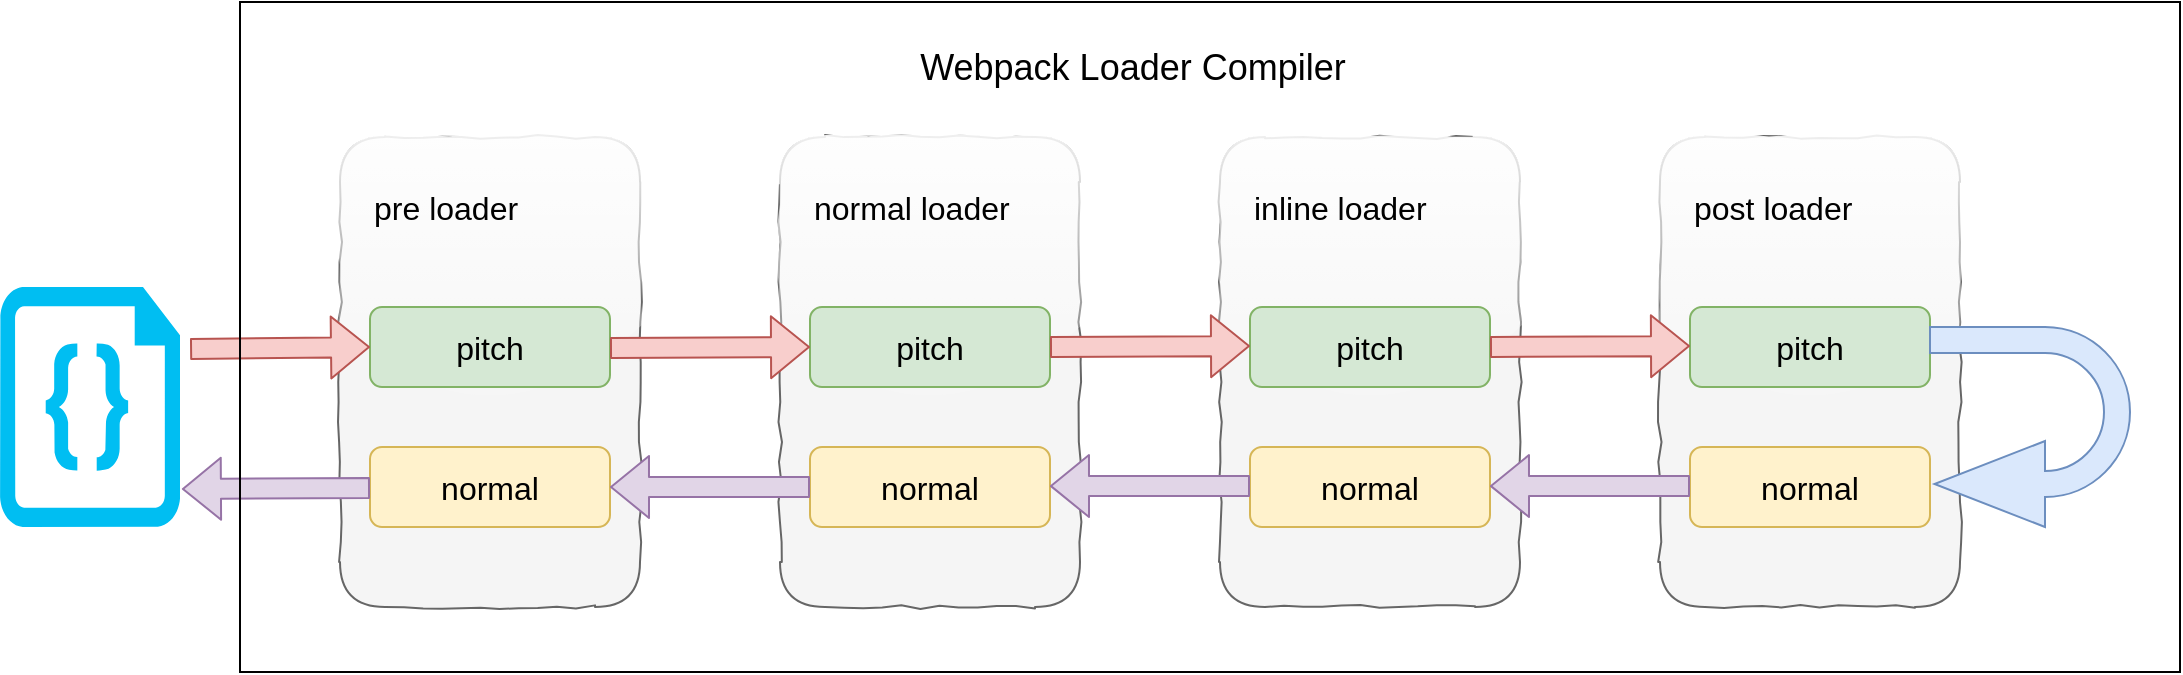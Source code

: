 <mxfile version="13.0.1" type="device" pages="3"><diagram id="fe79s4zyh0G_tIKhDXsV" name="Page-1"><mxGraphModel dx="946" dy="661" grid="1" gridSize="10" guides="1" tooltips="1" connect="1" arrows="1" fold="1" page="1" pageScale="1" pageWidth="827" pageHeight="1169" math="0" shadow="0"><root><mxCell id="0"/><mxCell id="1" parent="0"/><mxCell id="35Q-fjh_MTfy7xZmLfpV-3" value="" style="rounded=1;whiteSpace=wrap;html=1;fillColor=#f5f5f5;strokeColor=#666666;fontColor=#333333;shadow=0;glass=1;comic=1;" parent="1" vertex="1"><mxGeometry x="220" y="547.5" width="150" height="235" as="geometry"/></mxCell><mxCell id="35Q-fjh_MTfy7xZmLfpV-4" value="&lt;font style=&quot;font-size: 16px&quot;&gt;normal&lt;/font&gt;" style="rounded=1;whiteSpace=wrap;html=1;fillColor=#fff2cc;strokeColor=#d6b656;" parent="1" vertex="1"><mxGeometry x="235" y="702.5" width="120" height="40" as="geometry"/></mxCell><mxCell id="35Q-fjh_MTfy7xZmLfpV-5" value="&lt;font style=&quot;font-size: 16px&quot;&gt;pre loader&lt;/font&gt;" style="text;html=1;strokeColor=none;fillColor=none;align=left;verticalAlign=middle;whiteSpace=wrap;rounded=0;" parent="1" vertex="1"><mxGeometry x="235" y="572.5" width="105" height="20" as="geometry"/></mxCell><mxCell id="35Q-fjh_MTfy7xZmLfpV-6" value="&lt;span style=&quot;font-size: 16px ; white-space: normal&quot;&gt;pitch&lt;/span&gt;" style="rounded=1;whiteSpace=wrap;html=1;fillColor=#d5e8d4;strokeColor=#82b366;" parent="1" vertex="1"><mxGeometry x="235" y="632.5" width="120" height="40" as="geometry"/></mxCell><mxCell id="35Q-fjh_MTfy7xZmLfpV-8" value="" style="rounded=1;whiteSpace=wrap;html=1;fillColor=#f5f5f5;strokeColor=#666666;fontColor=#333333;shadow=0;glass=1;comic=1;" parent="1" vertex="1"><mxGeometry x="440" y="547.5" width="150" height="235" as="geometry"/></mxCell><mxCell id="35Q-fjh_MTfy7xZmLfpV-9" value="&lt;span style=&quot;font-size: 16px ; white-space: normal&quot;&gt;normal&lt;/span&gt;" style="rounded=1;whiteSpace=wrap;html=1;fillColor=#fff2cc;strokeColor=#d6b656;" parent="1" vertex="1"><mxGeometry x="455" y="702.5" width="120" height="40" as="geometry"/></mxCell><mxCell id="35Q-fjh_MTfy7xZmLfpV-10" value="&lt;font style=&quot;font-size: 16px&quot;&gt;normal loader&lt;/font&gt;" style="text;html=1;strokeColor=none;fillColor=none;align=left;verticalAlign=middle;whiteSpace=wrap;rounded=0;" parent="1" vertex="1"><mxGeometry x="455" y="572.5" width="125" height="20" as="geometry"/></mxCell><mxCell id="35Q-fjh_MTfy7xZmLfpV-11" value="&lt;span style=&quot;font-size: 16px&quot;&gt;pitch&lt;/span&gt;" style="rounded=1;whiteSpace=wrap;html=1;fillColor=#d5e8d4;strokeColor=#82b366;" parent="1" vertex="1"><mxGeometry x="455" y="632.5" width="120" height="40" as="geometry"/></mxCell><mxCell id="35Q-fjh_MTfy7xZmLfpV-12" value="" style="verticalLabelPosition=bottom;html=1;verticalAlign=top;align=center;strokeColor=none;fillColor=#00BEF2;shape=mxgraph.azure.code_file;pointerEvents=1;" parent="1" vertex="1"><mxGeometry x="50" y="622.5" width="90" height="120" as="geometry"/></mxCell><mxCell id="35Q-fjh_MTfy7xZmLfpV-13" value="" style="rounded=1;whiteSpace=wrap;html=1;fillColor=#f5f5f5;strokeColor=#666666;fontColor=#333333;shadow=0;glass=1;comic=1;" parent="1" vertex="1"><mxGeometry x="660" y="547.5" width="150" height="235" as="geometry"/></mxCell><mxCell id="35Q-fjh_MTfy7xZmLfpV-14" value="&lt;span style=&quot;font-size: 16px&quot;&gt;normal&lt;/span&gt;" style="rounded=1;whiteSpace=wrap;html=1;fillColor=#fff2cc;strokeColor=#d6b656;" parent="1" vertex="1"><mxGeometry x="675" y="702.5" width="120" height="40" as="geometry"/></mxCell><mxCell id="35Q-fjh_MTfy7xZmLfpV-15" value="&lt;font style=&quot;font-size: 16px&quot;&gt;inline loader&lt;/font&gt;" style="text;html=1;strokeColor=none;fillColor=none;align=left;verticalAlign=middle;whiteSpace=wrap;rounded=0;" parent="1" vertex="1"><mxGeometry x="675" y="572.5" width="125" height="20" as="geometry"/></mxCell><mxCell id="35Q-fjh_MTfy7xZmLfpV-16" value="&lt;span style=&quot;font-size: 16px&quot;&gt;pitch&lt;/span&gt;" style="rounded=1;whiteSpace=wrap;html=1;fillColor=#d5e8d4;strokeColor=#82b366;" parent="1" vertex="1"><mxGeometry x="675" y="632.5" width="120" height="40" as="geometry"/></mxCell><mxCell id="35Q-fjh_MTfy7xZmLfpV-18" value="" style="rounded=1;whiteSpace=wrap;html=1;fillColor=#f5f5f5;strokeColor=#666666;fontColor=#333333;shadow=0;glass=1;comic=1;" parent="1" vertex="1"><mxGeometry x="880" y="547.5" width="150" height="235" as="geometry"/></mxCell><mxCell id="35Q-fjh_MTfy7xZmLfpV-19" value="&lt;span style=&quot;font-size: 16px&quot;&gt;normal&lt;/span&gt;" style="rounded=1;whiteSpace=wrap;html=1;fillColor=#fff2cc;strokeColor=#d6b656;" parent="1" vertex="1"><mxGeometry x="895" y="702.5" width="120" height="40" as="geometry"/></mxCell><mxCell id="35Q-fjh_MTfy7xZmLfpV-20" value="&lt;font style=&quot;font-size: 16px&quot;&gt;post loader&lt;/font&gt;" style="text;html=1;strokeColor=none;fillColor=none;align=left;verticalAlign=middle;whiteSpace=wrap;rounded=0;" parent="1" vertex="1"><mxGeometry x="895" y="572.5" width="125" height="20" as="geometry"/></mxCell><mxCell id="35Q-fjh_MTfy7xZmLfpV-21" value="&lt;span style=&quot;font-size: 16px&quot;&gt;pitch&lt;/span&gt;" style="rounded=1;whiteSpace=wrap;html=1;fillColor=#d5e8d4;strokeColor=#82b366;" parent="1" vertex="1"><mxGeometry x="895" y="632.5" width="120" height="40" as="geometry"/></mxCell><mxCell id="35Q-fjh_MTfy7xZmLfpV-23" value="" style="shape=flexArrow;endArrow=classic;html=1;entryX=0;entryY=0.5;entryDx=0;entryDy=0;exitX=1.056;exitY=0.258;exitDx=0;exitDy=0;exitPerimeter=0;fillColor=#f8cecc;strokeColor=#b85450;" parent="1" source="35Q-fjh_MTfy7xZmLfpV-12" target="35Q-fjh_MTfy7xZmLfpV-6" edge="1"><mxGeometry width="50" height="50" relative="1" as="geometry"><mxPoint x="155.97" y="653.45" as="sourcePoint"/><mxPoint x="450" y="782.5" as="targetPoint"/></mxGeometry></mxCell><mxCell id="35Q-fjh_MTfy7xZmLfpV-25" value="" style="shape=flexArrow;endArrow=classic;html=1;entryX=0;entryY=0.5;entryDx=0;entryDy=0;exitX=0.969;exitY=0.315;exitDx=0;exitDy=0;exitPerimeter=0;fillColor=#f8cecc;strokeColor=#b85450;" parent="1" target="35Q-fjh_MTfy7xZmLfpV-11" edge="1"><mxGeometry width="50" height="50" relative="1" as="geometry"><mxPoint x="355" y="652.95" as="sourcePoint"/><mxPoint x="434.03" y="652" as="targetPoint"/></mxGeometry></mxCell><mxCell id="35Q-fjh_MTfy7xZmLfpV-26" value="" style="shape=flexArrow;endArrow=classic;html=1;entryX=0;entryY=0.5;entryDx=0;entryDy=0;exitX=0.969;exitY=0.315;exitDx=0;exitDy=0;exitPerimeter=0;fillColor=#f8cecc;strokeColor=#b85450;" parent="1" edge="1"><mxGeometry width="50" height="50" relative="1" as="geometry"><mxPoint x="575" y="652.45" as="sourcePoint"/><mxPoint x="675" y="652" as="targetPoint"/></mxGeometry></mxCell><mxCell id="35Q-fjh_MTfy7xZmLfpV-28" value="" style="shape=flexArrow;endArrow=classic;html=1;entryX=0;entryY=0.5;entryDx=0;entryDy=0;exitX=0.969;exitY=0.315;exitDx=0;exitDy=0;exitPerimeter=0;fillColor=#f8cecc;strokeColor=#b85450;" parent="1" edge="1"><mxGeometry width="50" height="50" relative="1" as="geometry"><mxPoint x="795" y="652.45" as="sourcePoint"/><mxPoint x="895" y="652" as="targetPoint"/></mxGeometry></mxCell><mxCell id="35Q-fjh_MTfy7xZmLfpV-32" value="" style="shape=flexArrow;endArrow=classic;html=1;exitX=0.969;exitY=0.315;exitDx=0;exitDy=0;exitPerimeter=0;entryX=1;entryY=1;entryDx=0;entryDy=0;fillColor=#e1d5e7;strokeColor=#9673a6;" parent="1" edge="1"><mxGeometry width="50" height="50" relative="1" as="geometry"><mxPoint x="235.0" y="722.95" as="sourcePoint"/><mxPoint x="140.962" y="723.462" as="targetPoint"/></mxGeometry></mxCell><mxCell id="35Q-fjh_MTfy7xZmLfpV-34" value="" style="shape=flexArrow;endArrow=classic;html=1;entryX=1;entryY=0.5;entryDx=0;entryDy=0;exitX=0.969;exitY=0.315;exitDx=0;exitDy=0;exitPerimeter=0;fillColor=#e1d5e7;strokeColor=#9673a6;" parent="1" target="35Q-fjh_MTfy7xZmLfpV-4" edge="1"><mxGeometry width="50" height="50" relative="1" as="geometry"><mxPoint x="455" y="722.45" as="sourcePoint"/><mxPoint x="555" y="722" as="targetPoint"/></mxGeometry></mxCell><mxCell id="35Q-fjh_MTfy7xZmLfpV-35" value="" style="shape=flexArrow;endArrow=classic;html=1;entryX=1;entryY=0.5;entryDx=0;entryDy=0;exitX=0.969;exitY=0.315;exitDx=0;exitDy=0;exitPerimeter=0;fillColor=#e1d5e7;strokeColor=#9673a6;" parent="1" edge="1"><mxGeometry width="50" height="50" relative="1" as="geometry"><mxPoint x="675" y="722" as="sourcePoint"/><mxPoint x="575" y="722.05" as="targetPoint"/></mxGeometry></mxCell><mxCell id="35Q-fjh_MTfy7xZmLfpV-36" value="" style="shape=flexArrow;endArrow=classic;html=1;entryX=1;entryY=0.5;entryDx=0;entryDy=0;exitX=0.969;exitY=0.315;exitDx=0;exitDy=0;exitPerimeter=0;fillColor=#e1d5e7;strokeColor=#9673a6;" parent="1" edge="1"><mxGeometry width="50" height="50" relative="1" as="geometry"><mxPoint x="895" y="722" as="sourcePoint"/><mxPoint x="795" y="722.05" as="targetPoint"/></mxGeometry></mxCell><mxCell id="ngdZMAHMox07gnfpwnLK-1" value="" style="rounded=0;whiteSpace=wrap;html=1;fillColor=none;" vertex="1" parent="1"><mxGeometry x="170" y="480" width="970" height="335" as="geometry"/></mxCell><mxCell id="ngdZMAHMox07gnfpwnLK-2" value="&lt;span style=&quot;font-size: 18px&quot;&gt;Webpack Loader&amp;nbsp;&lt;/span&gt;&lt;span style=&quot;font-size: 18px&quot;&gt;Compiler&lt;/span&gt;" style="text;html=1;strokeColor=none;fillColor=none;align=center;verticalAlign=middle;whiteSpace=wrap;rounded=0;" vertex="1" parent="1"><mxGeometry x="404" y="492.5" width="425" height="40" as="geometry"/></mxCell><mxCell id="PRm0ZWjn3D6ALEQmW9xT-1" value="" style="html=1;shadow=0;align=center;verticalAlign=middle;shape=mxgraph.arrows2.uTurnArrow;dy=6.5;arrowHead=43;dx2=55.25;fillColor=#dae8fc;rotation=-180;strokeColor=#6c8ebf;" vertex="1" parent="1"><mxGeometry x="1015" y="642.5" width="100" height="100" as="geometry"/></mxCell></root></mxGraphModel></diagram><diagram id="tvLmIsjtrX1U5wnNCKAA" name="Page-2"><mxGraphModel dx="946" dy="661" grid="1" gridSize="10" guides="1" tooltips="1" connect="1" arrows="1" fold="1" page="1" pageScale="1" pageWidth="827" pageHeight="1169" math="0" shadow="0"><root><mxCell id="hgoQKZBuxkMXMZ-KO752-0"/><mxCell id="hgoQKZBuxkMXMZ-KO752-1" parent="hgoQKZBuxkMXMZ-KO752-0"/><mxCell id="UU6pN8NHJyD4KfJmCPwb-0" value="&lt;span style=&quot;font-size: 18px&quot;&gt;Webpack Loader&amp;nbsp;&lt;/span&gt;&lt;span style=&quot;font-size: 18px&quot;&gt;Compiler&lt;/span&gt;" style="text;html=1;strokeColor=none;fillColor=none;align=center;verticalAlign=middle;whiteSpace=wrap;rounded=0;" vertex="1" parent="hgoQKZBuxkMXMZ-KO752-1"><mxGeometry x="380" y="210" width="425" height="40" as="geometry"/></mxCell><mxCell id="UU6pN8NHJyD4KfJmCPwb-1" value="" style="rounded=0;whiteSpace=wrap;html=1;fillColor=none;" vertex="1" parent="hgoQKZBuxkMXMZ-KO752-1"><mxGeometry x="150" y="190" width="960" height="380" as="geometry"/></mxCell><mxCell id="UU6pN8NHJyD4KfJmCPwb-2" value="" style="rounded=1;whiteSpace=wrap;html=1;fillColor=#f5f5f5;strokeColor=#666666;fontColor=#333333;shadow=0;glass=1;comic=1;" vertex="1" parent="hgoQKZBuxkMXMZ-KO752-1"><mxGeometry x="200" y="280" width="150" height="235" as="geometry"/></mxCell><mxCell id="UU6pN8NHJyD4KfJmCPwb-3" value="&lt;font style=&quot;font-size: 16px&quot;&gt;normal&lt;/font&gt;" style="rounded=1;whiteSpace=wrap;html=1;fillColor=#fff2cc;strokeColor=#d6b656;" vertex="1" parent="hgoQKZBuxkMXMZ-KO752-1"><mxGeometry x="215" y="435" width="120" height="40" as="geometry"/></mxCell><mxCell id="UU6pN8NHJyD4KfJmCPwb-4" value="&lt;font style=&quot;font-size: 16px&quot;&gt;pre loader&lt;/font&gt;" style="text;html=1;strokeColor=none;fillColor=none;align=left;verticalAlign=middle;whiteSpace=wrap;rounded=0;" vertex="1" parent="hgoQKZBuxkMXMZ-KO752-1"><mxGeometry x="215" y="305" width="105" height="20" as="geometry"/></mxCell><mxCell id="UU6pN8NHJyD4KfJmCPwb-5" value="&lt;span style=&quot;font-size: 16px ; white-space: normal&quot;&gt;pitch&lt;/span&gt;" style="rounded=1;whiteSpace=wrap;html=1;fillColor=#d5e8d4;strokeColor=#82b366;" vertex="1" parent="hgoQKZBuxkMXMZ-KO752-1"><mxGeometry x="215" y="365" width="120" height="40" as="geometry"/></mxCell><mxCell id="UU6pN8NHJyD4KfJmCPwb-6" value="" style="rounded=1;whiteSpace=wrap;html=1;fillColor=#f5f5f5;strokeColor=#666666;fontColor=#333333;shadow=0;glass=1;comic=1;" vertex="1" parent="hgoQKZBuxkMXMZ-KO752-1"><mxGeometry x="420" y="280" width="150" height="235" as="geometry"/></mxCell><mxCell id="UU6pN8NHJyD4KfJmCPwb-7" value="&lt;span style=&quot;font-size: 16px ; white-space: normal&quot;&gt;normal&lt;/span&gt;" style="rounded=1;whiteSpace=wrap;html=1;fillColor=#fff2cc;strokeColor=#d6b656;" vertex="1" parent="hgoQKZBuxkMXMZ-KO752-1"><mxGeometry x="435" y="435" width="120" height="40" as="geometry"/></mxCell><mxCell id="UU6pN8NHJyD4KfJmCPwb-8" value="&lt;font style=&quot;font-size: 16px&quot;&gt;normal loader&lt;/font&gt;" style="text;html=1;strokeColor=none;fillColor=none;align=left;verticalAlign=middle;whiteSpace=wrap;rounded=0;" vertex="1" parent="hgoQKZBuxkMXMZ-KO752-1"><mxGeometry x="435" y="305" width="125" height="20" as="geometry"/></mxCell><mxCell id="UU6pN8NHJyD4KfJmCPwb-9" value="&lt;span style=&quot;font-size: 16px&quot;&gt;pitch&lt;/span&gt;" style="rounded=1;whiteSpace=wrap;html=1;fillColor=#d5e8d4;strokeColor=#82b366;" vertex="1" parent="hgoQKZBuxkMXMZ-KO752-1"><mxGeometry x="435" y="365" width="120" height="40" as="geometry"/></mxCell><mxCell id="UU6pN8NHJyD4KfJmCPwb-10" value="" style="verticalLabelPosition=bottom;html=1;verticalAlign=top;align=center;strokeColor=#36393d;fillColor=#00BEF2;shape=mxgraph.azure.code_file;pointerEvents=1;" vertex="1" parent="hgoQKZBuxkMXMZ-KO752-1"><mxGeometry x="30" y="355" width="90" height="120" as="geometry"/></mxCell><mxCell id="UU6pN8NHJyD4KfJmCPwb-11" value="" style="rounded=1;whiteSpace=wrap;html=1;fillColor=#f5f5f5;strokeColor=#666666;fontColor=#333333;shadow=0;glass=1;comic=1;" vertex="1" parent="hgoQKZBuxkMXMZ-KO752-1"><mxGeometry x="640" y="280" width="150" height="235" as="geometry"/></mxCell><mxCell id="UU6pN8NHJyD4KfJmCPwb-12" value="&lt;span style=&quot;font-size: 16px&quot;&gt;normal&lt;/span&gt;" style="rounded=1;whiteSpace=wrap;html=1;fillColor=#f5f5f5;strokeColor=#666666;fontColor=#333333;" vertex="1" parent="hgoQKZBuxkMXMZ-KO752-1"><mxGeometry x="655" y="435" width="120" height="40" as="geometry"/></mxCell><mxCell id="UU6pN8NHJyD4KfJmCPwb-13" value="&lt;font style=&quot;font-size: 16px&quot;&gt;inline loader&lt;/font&gt;" style="text;html=1;strokeColor=none;fillColor=none;align=left;verticalAlign=middle;whiteSpace=wrap;rounded=0;" vertex="1" parent="hgoQKZBuxkMXMZ-KO752-1"><mxGeometry x="655" y="305" width="125" height="20" as="geometry"/></mxCell><mxCell id="UU6pN8NHJyD4KfJmCPwb-14" value="&lt;span style=&quot;font-size: 16px&quot;&gt;pitch&lt;/span&gt;" style="rounded=1;whiteSpace=wrap;html=1;fillColor=#d5e8d4;strokeColor=#82b366;" vertex="1" parent="hgoQKZBuxkMXMZ-KO752-1"><mxGeometry x="655" y="365" width="120" height="40" as="geometry"/></mxCell><mxCell id="UU6pN8NHJyD4KfJmCPwb-15" value="" style="rounded=1;whiteSpace=wrap;html=1;fillColor=#f5f5f5;strokeColor=#666666;fontColor=#333333;shadow=0;glass=1;comic=1;" vertex="1" parent="hgoQKZBuxkMXMZ-KO752-1"><mxGeometry x="860" y="280" width="150" height="235" as="geometry"/></mxCell><mxCell id="UU6pN8NHJyD4KfJmCPwb-16" value="&lt;span style=&quot;font-size: 16px&quot;&gt;normal&lt;/span&gt;" style="rounded=1;whiteSpace=wrap;html=1;fillColor=#eeeeee;strokeColor=#36393d;" vertex="1" parent="hgoQKZBuxkMXMZ-KO752-1"><mxGeometry x="875" y="435" width="120" height="40" as="geometry"/></mxCell><mxCell id="UU6pN8NHJyD4KfJmCPwb-17" value="&lt;font style=&quot;font-size: 16px&quot;&gt;post loader&lt;/font&gt;" style="text;html=1;strokeColor=none;fillColor=none;align=left;verticalAlign=middle;whiteSpace=wrap;rounded=0;" vertex="1" parent="hgoQKZBuxkMXMZ-KO752-1"><mxGeometry x="875" y="305" width="125" height="20" as="geometry"/></mxCell><mxCell id="UU6pN8NHJyD4KfJmCPwb-18" value="&lt;span style=&quot;font-size: 16px&quot;&gt;pitch&lt;/span&gt;" style="rounded=1;whiteSpace=wrap;html=1;fillColor=#f5f5f5;strokeColor=#666666;fontColor=#333333;" vertex="1" parent="hgoQKZBuxkMXMZ-KO752-1"><mxGeometry x="875" y="365" width="120" height="40" as="geometry"/></mxCell><mxCell id="UU6pN8NHJyD4KfJmCPwb-19" value="" style="shape=flexArrow;endArrow=classic;html=1;entryX=0;entryY=0.5;entryDx=0;entryDy=0;exitX=1;exitY=0.25;exitDx=0;exitDy=0;exitPerimeter=0;fillColor=#f8cecc;strokeColor=#b85450;" edge="1" source="UU6pN8NHJyD4KfJmCPwb-10" target="UU6pN8NHJyD4KfJmCPwb-5" parent="hgoQKZBuxkMXMZ-KO752-1"><mxGeometry width="50" height="50" relative="1" as="geometry"><mxPoint x="135.97" y="385.95" as="sourcePoint"/><mxPoint x="430" y="515" as="targetPoint"/></mxGeometry></mxCell><mxCell id="UU6pN8NHJyD4KfJmCPwb-20" value="" style="shape=flexArrow;endArrow=classic;html=1;entryX=0;entryY=0.5;entryDx=0;entryDy=0;exitX=0.969;exitY=0.315;exitDx=0;exitDy=0;exitPerimeter=0;fillColor=#f8cecc;strokeColor=#b85450;" edge="1" target="UU6pN8NHJyD4KfJmCPwb-9" parent="hgoQKZBuxkMXMZ-KO752-1"><mxGeometry width="50" height="50" relative="1" as="geometry"><mxPoint x="335.0" y="385.45" as="sourcePoint"/><mxPoint x="414.03" y="384.5" as="targetPoint"/></mxGeometry></mxCell><mxCell id="UU6pN8NHJyD4KfJmCPwb-21" value="" style="shape=flexArrow;endArrow=classic;html=1;entryX=0;entryY=0.5;entryDx=0;entryDy=0;exitX=0.969;exitY=0.315;exitDx=0;exitDy=0;exitPerimeter=0;fillColor=#f8cecc;strokeColor=#b85450;" edge="1" parent="hgoQKZBuxkMXMZ-KO752-1"><mxGeometry width="50" height="50" relative="1" as="geometry"><mxPoint x="555" y="384.95" as="sourcePoint"/><mxPoint x="655" y="384.5" as="targetPoint"/></mxGeometry></mxCell><mxCell id="UU6pN8NHJyD4KfJmCPwb-22" value="" style="shape=flexArrow;endArrow=classic;html=1;entryX=0;entryY=0.5;entryDx=0;entryDy=0;exitX=0.969;exitY=0.315;exitDx=0;exitDy=0;exitPerimeter=0;fillColor=#eeeeee;strokeColor=#36393d;dashed=1;" edge="1" parent="hgoQKZBuxkMXMZ-KO752-1"><mxGeometry width="50" height="50" relative="1" as="geometry"><mxPoint x="775" y="384.95" as="sourcePoint"/><mxPoint x="875" y="384.5" as="targetPoint"/></mxGeometry></mxCell><mxCell id="UU6pN8NHJyD4KfJmCPwb-23" value="" style="shape=flexArrow;endArrow=classic;html=1;exitX=0.969;exitY=0.315;exitDx=0;exitDy=0;exitPerimeter=0;entryX=1;entryY=1;entryDx=0;entryDy=0;fillColor=#e1d5e7;strokeColor=#9673a6;" edge="1" parent="hgoQKZBuxkMXMZ-KO752-1"><mxGeometry width="50" height="50" relative="1" as="geometry"><mxPoint x="215.0" y="455.45" as="sourcePoint"/><mxPoint x="120.962" y="455.962" as="targetPoint"/></mxGeometry></mxCell><mxCell id="UU6pN8NHJyD4KfJmCPwb-24" value="" style="shape=flexArrow;endArrow=classic;html=1;entryX=1;entryY=0.5;entryDx=0;entryDy=0;exitX=0.969;exitY=0.315;exitDx=0;exitDy=0;exitPerimeter=0;fillColor=#e1d5e7;strokeColor=#9673a6;" edge="1" target="UU6pN8NHJyD4KfJmCPwb-3" parent="hgoQKZBuxkMXMZ-KO752-1"><mxGeometry width="50" height="50" relative="1" as="geometry"><mxPoint x="435.0" y="454.95" as="sourcePoint"/><mxPoint x="535" y="454.5" as="targetPoint"/></mxGeometry></mxCell><mxCell id="UU6pN8NHJyD4KfJmCPwb-25" value="" style="shape=flexArrow;endArrow=classic;html=1;entryX=1;entryY=0.5;entryDx=0;entryDy=0;exitX=0.969;exitY=0.315;exitDx=0;exitDy=0;exitPerimeter=0;fillColor=#eeeeee;strokeColor=#36393d;dashed=1;" edge="1" parent="hgoQKZBuxkMXMZ-KO752-1"><mxGeometry width="50" height="50" relative="1" as="geometry"><mxPoint x="655" y="454.5" as="sourcePoint"/><mxPoint x="555" y="454.55" as="targetPoint"/></mxGeometry></mxCell><mxCell id="UU6pN8NHJyD4KfJmCPwb-26" value="" style="shape=flexArrow;endArrow=classic;html=1;entryX=1;entryY=0.5;entryDx=0;entryDy=0;exitX=0.969;exitY=0.315;exitDx=0;exitDy=0;exitPerimeter=0;fillColor=#eeeeee;strokeColor=#36393d;dashed=1;" edge="1" parent="hgoQKZBuxkMXMZ-KO752-1"><mxGeometry width="50" height="50" relative="1" as="geometry"><mxPoint x="875" y="454.5" as="sourcePoint"/><mxPoint x="775" y="454.55" as="targetPoint"/></mxGeometry></mxCell><mxCell id="UU6pN8NHJyD4KfJmCPwb-27" value="&lt;span style=&quot;color: rgba(0 , 0 , 0 , 0) ; font-family: monospace ; font-size: 0px ; background-color: rgb(248 , 249 , 250)&quot;&gt;%3CmxGraphModel%3E%3Croot%3E%3CmxCell%20id%3D%220%22%2F%3E%3CmxCell%20id%3D%221%22%20parent%3D%220%22%2F%3E%3CmxCell%20id%3D%222%22%20value%3D%22%26lt%3Bfont%20style%3D%26quot%3Bfont-size%3A%2020px%26quot%3B%20color%3D%26quot%3B%23ff0000%26quot%3B%26gt%3BX%26lt%3B%2Ffont%26gt%3B%22%20style%3D%22text%3Bhtml%3D1%3Balign%3Dcenter%3BverticalAlign%3Dmiddle%3Bresizable%3D0%3Bpoints%3D%5B%5D%3BlabelBackgroundColor%3D%23ffffff%3B%22%20vertex%3D%221%22%20connectable%3D%220%22%20parent%3D%221%22%3E%3CmxGeometry%20x%3D%22851.662%22%20y%3D%22673.74%22%20as%3D%22geometry%22%3E%3CmxPoint%20as%3D%22offset%22%2F%3E%3C%2FmxGeometry%3E%3C%2FmxCell%3E%3C%2Froot%3E%3C%2FmxGraphModel%3E&lt;/span&gt;" style="text;html=1;align=center;verticalAlign=middle;resizable=0;points=[];labelBackgroundColor=#ffffff;" vertex="1" connectable="0" parent="UU6pN8NHJyD4KfJmCPwb-26"><mxGeometry x="-0.093" y="1" relative="1" as="geometry"><mxPoint as="offset"/></mxGeometry></mxCell><mxCell id="UU6pN8NHJyD4KfJmCPwb-28" value="&lt;font style=&quot;font-size: 20px&quot;&gt;return&lt;/font&gt;" style="shape=flexArrow;endArrow=classic;html=1;exitX=0;exitY=0.75;exitDx=0;exitDy=0;entryX=1;entryY=0.5;entryDx=0;entryDy=0;fillColor=#ffe6cc;strokeColor=#d79b00;" edge="1" source="UU6pN8NHJyD4KfJmCPwb-14" target="UU6pN8NHJyD4KfJmCPwb-7" parent="hgoQKZBuxkMXMZ-KO752-1"><mxGeometry width="50" height="50" relative="1" as="geometry"><mxPoint x="570" y="250" as="sourcePoint"/><mxPoint x="620" y="200" as="targetPoint"/></mxGeometry></mxCell><mxCell id="UU6pN8NHJyD4KfJmCPwb-31" value="" style="html=1;shadow=0;dashed=1;align=center;verticalAlign=middle;shape=mxgraph.arrows2.uTurnArrow;dy=6.5;arrowHead=43;dx2=55.25;fillColor=none;rotation=-180;" vertex="1" parent="hgoQKZBuxkMXMZ-KO752-1"><mxGeometry x="995" y="375" width="100" height="100" as="geometry"/></mxCell></root></mxGraphModel></diagram><diagram id="-HjdwTDKZYuVm7kyc9Ql" name="Page-3"><mxGraphModel dx="946" dy="661" grid="1" gridSize="10" guides="1" tooltips="1" connect="1" arrows="1" fold="1" page="1" pageScale="1" pageWidth="827" pageHeight="1169" math="0" shadow="0"><root><mxCell id="e8Oi8uCMcRJBmVBqMxsv-0"/><mxCell id="e8Oi8uCMcRJBmVBqMxsv-1" parent="e8Oi8uCMcRJBmVBqMxsv-0"/><mxCell id="e8Oi8uCMcRJBmVBqMxsv-10" value="&lt;h1&gt;&lt;pre style=&quot;box-sizing: border-box ; font-family: &amp;#34;roboto mono&amp;#34; , &amp;#34;monaco&amp;#34; , &amp;#34;courier&amp;#34; , monospace ; font-size: 15px ; line-height: 1.5rem ; margin-top: 1.2em ; margin-bottom: 1.2em ; overflow: auto ; padding: 0px 1.4rem ; position: relative ; overflow-wrap: normal ; font-weight: 400&quot;&gt;&lt;code class=&quot;lang-javascript&quot; style=&quot;box-sizing: border-box ; font-family: &amp;#34;roboto mono&amp;#34; , &amp;#34;monaco&amp;#34; , &amp;#34;courier&amp;#34; , monospace ; font-size: 0.8rem ; border-radius: 2px ; margin: 0px 2px ; padding: 2.2em 5px ; display: block ; line-height: inherit ; max-width: inherit ; overflow: inherit&quot;&gt;&lt;span class=&quot;token comment&quot; style=&quot;box-sizing: border-box ; min-height: 1.5rem ; position: relative ; left: auto&quot;&gt;// webpack.config.js&lt;/span&gt;&lt;br&gt;module&lt;span class=&quot;token punctuation&quot; style=&quot;box-sizing: border-box ; min-height: 1.5rem ; position: relative ; left: auto&quot;&gt;.&lt;/span&gt;exports &lt;span class=&quot;token operator&quot; style=&quot;box-sizing: border-box ; min-height: 1.5rem ; position: relative ; left: auto&quot;&gt;=&lt;/span&gt; &lt;span class=&quot;token punctuation&quot; style=&quot;box-sizing: border-box ; min-height: 1.5rem ; position: relative ; left: auto&quot;&gt;{&lt;/span&gt;&lt;br&gt;  module&lt;span class=&quot;token operator&quot; style=&quot;box-sizing: border-box ; min-height: 1.5rem ; position: relative ; left: auto&quot;&gt;:&lt;/span&gt; &lt;span class=&quot;token punctuation&quot; style=&quot;box-sizing: border-box ; min-height: 1.5rem ; position: relative ; left: auto&quot;&gt;{&lt;/span&gt;&lt;br&gt;    rules&lt;span class=&quot;token operator&quot; style=&quot;box-sizing: border-box ; min-height: 1.5rem ; position: relative ; left: auto&quot;&gt;:&lt;/span&gt; &lt;span class=&quot;token punctuation&quot; style=&quot;box-sizing: border-box ; min-height: 1.5rem ; position: relative ; left: auto&quot;&gt;[&lt;/span&gt;&lt;br&gt;      &lt;span class=&quot;token punctuation&quot; style=&quot;box-sizing: border-box ; min-height: 1.5rem ; position: relative ; left: auto&quot;&gt;{&lt;/span&gt;&lt;br&gt;        test&lt;span class=&quot;token operator&quot; style=&quot;box-sizing: border-box ; min-height: 1.5rem ; position: relative ; left: auto&quot;&gt;:&lt;/span&gt; &lt;span class=&quot;token regex&quot; style=&quot;box-sizing: border-box ; min-height: 1.5rem ; position: relative ; left: auto&quot;&gt;/\.css$/&lt;/span&gt;&lt;span class=&quot;token punctuation&quot; style=&quot;box-sizing: border-box ; min-height: 1.5rem ; position: relative ; left: auto&quot;&gt;,&lt;/span&gt;&lt;br&gt;        use&lt;span class=&quot;token operator&quot; style=&quot;box-sizing: border-box ; min-height: 1.5rem ; position: relative ; left: auto&quot;&gt;:&lt;/span&gt; &lt;span class=&quot;token punctuation&quot; style=&quot;box-sizing: border-box ; min-height: 1.5rem ; position: relative ; left: auto&quot;&gt;[&lt;/span&gt;&lt;br&gt;          &lt;span class=&quot;token punctuation&quot; style=&quot;box-sizing: border-box ; min-height: 1.5rem ; position: relative ; left: auto&quot;&gt;{&lt;/span&gt;&lt;br&gt;            loader&lt;span class=&quot;token operator&quot; style=&quot;box-sizing: border-box ; min-height: 1.5rem ; position: relative ; left: auto&quot;&gt;:&lt;/span&gt; &lt;span class=&quot;token string&quot; style=&quot;box-sizing: border-box ; min-height: 1.5rem ; position: relative ; left: auto&quot;&gt;'style-loader'&lt;/span&gt;&lt;span class=&quot;token punctuation&quot; style=&quot;box-sizing: border-box ; min-height: 1.5rem ; position: relative ; left: auto&quot;&gt;,&lt;/span&gt;&lt;br&gt;            enforce: 'pre'&lt;br&gt;          &lt;span class=&quot;token punctuation&quot; style=&quot;box-sizing: border-box ; min-height: 1.5rem ; position: relative ; left: auto&quot;&gt;}&lt;/span&gt;&lt;span class=&quot;token punctuation&quot; style=&quot;box-sizing: border-box ; min-height: 1.5rem ; position: relative ; left: auto&quot;&gt;,&lt;/span&gt;&lt;br&gt;          &lt;span class=&quot;token punctuation&quot; style=&quot;box-sizing: border-box ; min-height: 1.5rem ; position: relative ; left: auto&quot;&gt;{&lt;/span&gt;&lt;br&gt;            laoder&lt;span class=&quot;token operator&quot; style=&quot;box-sizing: border-box ; min-height: 1.5rem ; position: relative ; left: auto&quot;&gt;:&lt;/span&gt; &lt;span class=&quot;token string&quot; style=&quot;box-sizing: border-box ; min-height: 1.5rem ; position: relative ; left: auto&quot;&gt;'css-loader'&lt;/span&gt;&lt;span class=&quot;token punctuation&quot; style=&quot;box-sizing: border-box ; min-height: 1.5rem ; position: relative ; left: auto&quot;&gt;,&lt;/span&gt;&lt;br&gt;            options&lt;span class=&quot;token operator&quot; style=&quot;box-sizing: border-box ; min-height: 1.5rem ; position: relative ; left: auto&quot;&gt;:&lt;/span&gt; &lt;span class=&quot;token punctuation&quot; style=&quot;box-sizing: border-box ; min-height: 1.5rem ; position: relative ; left: auto&quot;&gt;{&lt;/span&gt;&lt;span class=&quot;token punctuation&quot; style=&quot;box-sizing: border-box ; min-height: 1.5rem ; position: relative ; left: auto&quot;&gt;}&lt;/span&gt;&lt;br&gt;          &lt;span class=&quot;token punctuation&quot; style=&quot;box-sizing: border-box ; min-height: 1.5rem ; position: relative ; left: auto&quot;&gt;}&lt;/span&gt;&lt;br&gt;        &lt;span class=&quot;token punctuation&quot; style=&quot;box-sizing: border-box ; min-height: 1.5rem ; position: relative ; left: auto&quot;&gt;]&lt;/span&gt;&lt;br&gt;      &lt;span class=&quot;token punctuation&quot; style=&quot;box-sizing: border-box ; min-height: 1.5rem ; position: relative ; left: auto&quot;&gt;}&lt;/span&gt;&lt;br&gt;    &lt;span class=&quot;token punctuation&quot; style=&quot;box-sizing: border-box ; min-height: 1.5rem ; position: relative ; left: auto&quot;&gt;]&lt;/span&gt;&lt;br&gt;  &lt;span class=&quot;token punctuation&quot; style=&quot;box-sizing: border-box ; min-height: 1.5rem ; position: relative ; left: auto&quot;&gt;}&lt;/span&gt;&lt;br&gt;&lt;span class=&quot;token punctuation&quot; style=&quot;box-sizing: border-box ; min-height: 1.5rem ; position: relative ; left: auto&quot;&gt;}&lt;/span&gt;&lt;br&gt;&lt;/code&gt;&lt;div&gt;&lt;span class=&quot;token punctuation&quot; style=&quot;box-sizing: border-box ; min-height: 1.5rem ; position: relative ; left: auto&quot;&gt;&lt;br&gt;&lt;/span&gt;&lt;/div&gt;&lt;/pre&gt;&lt;/h1&gt;" style="text;html=1;strokeColor=#6c8ebf;fillColor=#dae8fc;spacing=5;spacingTop=-20;whiteSpace=wrap;overflow=hidden;rounded=1;glass=1;comic=1;align=left;shadow=0;" parent="e8Oi8uCMcRJBmVBqMxsv-1" vertex="1"><mxGeometry x="10" y="200" width="340" height="590" as="geometry"/></mxCell><mxCell id="e8Oi8uCMcRJBmVBqMxsv-21" value="&lt;h1&gt;&lt;span style=&quot;font-weight: normal&quot;&gt;&lt;font style=&quot;font-size: 16px&quot;&gt;// file.js&lt;/font&gt;&lt;/span&gt;&lt;/h1&gt;&lt;p&gt;&lt;span class=&quot;token keyword&quot; style=&quot;font-family: &amp;#34;roboto mono&amp;#34; , &amp;#34;monaco&amp;#34; , &amp;#34;courier&amp;#34; , monospace ; font-size: 16px ; box-sizing: border-box ; min-height: 1.5rem ; position: relative ; left: auto&quot;&gt;import&lt;/span&gt;&lt;span style=&quot;font-family: &amp;#34;roboto mono&amp;#34; , &amp;#34;monaco&amp;#34; , &amp;#34;courier&amp;#34; , monospace ; font-size: 16px&quot;&gt; &lt;/span&gt;&lt;span class=&quot;token string&quot; style=&quot;font-family: &amp;#34;roboto mono&amp;#34; , &amp;#34;monaco&amp;#34; , &amp;#34;courier&amp;#34; , monospace ; font-size: 16px ; box-sizing: border-box ; min-height: 1.5rem ; position: relative ; left: auto&quot;&gt;'-!my-loader!my-loader1!./styles.css'&lt;/span&gt;&lt;br&gt;&lt;/p&gt;" style="text;html=1;strokeColor=#b85450;fillColor=#f8cecc;spacing=5;spacingTop=-20;whiteSpace=wrap;overflow=hidden;rounded=0;glass=0;comic=1;align=left;" parent="e8Oi8uCMcRJBmVBqMxsv-1" vertex="1"><mxGeometry x="520" y="460" width="470" height="100" as="geometry"/></mxCell><mxCell id="KYwA2e3bWfcNrsozeoiB-0" value="&lt;h1&gt;&lt;pre style=&quot;box-sizing: border-box ; font-family: &amp;#34;roboto mono&amp;#34; , &amp;#34;monaco&amp;#34; , &amp;#34;courier&amp;#34; , monospace ; font-size: 15px ; line-height: 1.5rem ; margin-top: 1.2em ; margin-bottom: 1.2em ; overflow: auto ; padding: 0px 1.4rem ; position: relative ; overflow-wrap: normal ; font-weight: 400&quot;&gt;&lt;code class=&quot;lang-javascript&quot; style=&quot;box-sizing: border-box ; font-family: &amp;#34;roboto mono&amp;#34; , &amp;#34;monaco&amp;#34; , &amp;#34;courier&amp;#34; , monospace ; font-size: 0.8rem ; border-radius: 2px ; margin: 0px 2px ; padding: 2.2em 5px ; display: block ; line-height: inherit ; max-width: inherit ; overflow: inherit&quot;&gt;&lt;span class=&quot;token comment&quot; style=&quot;box-sizing: border-box ; min-height: 1.5rem ; position: relative ; left: auto&quot;&gt;// webpack.config.js&lt;/span&gt;&lt;br&gt;module&lt;span class=&quot;token punctuation&quot; style=&quot;box-sizing: border-box ; min-height: 1.5rem ; position: relative ; left: auto&quot;&gt;.&lt;/span&gt;exports &lt;span class=&quot;token operator&quot; style=&quot;box-sizing: border-box ; min-height: 1.5rem ; position: relative ; left: auto&quot;&gt;=&lt;/span&gt; &lt;span class=&quot;token punctuation&quot; style=&quot;box-sizing: border-box ; min-height: 1.5rem ; position: relative ; left: auto&quot;&gt;{&lt;/span&gt;&lt;br&gt;  module&lt;span class=&quot;token operator&quot; style=&quot;box-sizing: border-box ; min-height: 1.5rem ; position: relative ; left: auto&quot;&gt;:&lt;/span&gt; &lt;span class=&quot;token punctuation&quot; style=&quot;box-sizing: border-box ; min-height: 1.5rem ; position: relative ; left: auto&quot;&gt;{&lt;/span&gt;&lt;br&gt;    rules&lt;span class=&quot;token operator&quot; style=&quot;box-sizing: border-box ; min-height: 1.5rem ; position: relative ; left: auto&quot;&gt;:&lt;/span&gt; &lt;span class=&quot;token punctuation&quot; style=&quot;box-sizing: border-box ; min-height: 1.5rem ; position: relative ; left: auto&quot;&gt;[&lt;/span&gt;&lt;br&gt;      &lt;span class=&quot;token punctuation&quot; style=&quot;box-sizing: border-box ; min-height: 1.5rem ; position: relative ; left: auto&quot;&gt;{&lt;/span&gt;&lt;br&gt;        test&lt;span class=&quot;token operator&quot; style=&quot;box-sizing: border-box ; min-height: 1.5rem ; position: relative ; left: auto&quot;&gt;:&lt;/span&gt; &lt;span class=&quot;token regex&quot; style=&quot;box-sizing: border-box ; min-height: 1.5rem ; position: relative ; left: auto&quot;&gt;/\.css$/&lt;/span&gt;&lt;span class=&quot;token punctuation&quot; style=&quot;box-sizing: border-box ; min-height: 1.5rem ; position: relative ; left: auto&quot;&gt;,&lt;/span&gt;&lt;br&gt;        use&lt;span class=&quot;token operator&quot; style=&quot;box-sizing: border-box ; min-height: 1.5rem ; position: relative ; left: auto&quot;&gt;:&lt;/span&gt; &lt;span class=&quot;token punctuation&quot; style=&quot;box-sizing: border-box ; min-height: 1.5rem ; position: relative ; left: auto&quot;&gt;[&lt;/span&gt;&lt;br&gt;          &lt;span class=&quot;token punctuation&quot; style=&quot;box-sizing: border-box ; min-height: 1.5rem ; position: relative ; left: auto&quot;&gt;{&lt;/span&gt;&lt;br&gt;            loader&lt;span class=&quot;token operator&quot; style=&quot;box-sizing: border-box ; min-height: 1.5rem ; position: relative ; left: auto&quot;&gt;:&lt;/span&gt; &lt;span class=&quot;token string&quot; style=&quot;box-sizing: border-box ; min-height: 1.5rem ; position: relative ; left: auto&quot;&gt;'my-loader'&lt;/span&gt;&lt;span class=&quot;token punctuation&quot; style=&quot;box-sizing: border-box ; min-height: 1.5rem ; position: relative ; left: auto&quot;&gt;,&lt;/span&gt;&lt;br&gt;          &lt;span class=&quot;token punctuation&quot; style=&quot;box-sizing: border-box ; min-height: 1.5rem ; position: relative ; left: auto&quot;&gt;}&lt;/span&gt;&lt;span class=&quot;token punctuation&quot; style=&quot;box-sizing: border-box ; min-height: 1.5rem ; position: relative ; left: auto&quot;&gt;,&lt;/span&gt;&lt;br&gt;          &lt;span class=&quot;token punctuation&quot; style=&quot;box-sizing: border-box ; min-height: 1.5rem ; position: relative ; left: auto&quot;&gt;{&lt;/span&gt;&lt;br&gt;            laoder&lt;span class=&quot;token operator&quot; style=&quot;box-sizing: border-box ; min-height: 1.5rem ; position: relative ; left: auto&quot;&gt;:&lt;/span&gt; &lt;span class=&quot;token string&quot; style=&quot;box-sizing: border-box ; min-height: 1.5rem ; position: relative ; left: auto&quot;&gt;'&lt;span style=&quot;font-size: 12.8px&quot;&gt;my-loader1&lt;/span&gt;'&lt;/span&gt;&lt;span class=&quot;token punctuation&quot; style=&quot;box-sizing: border-box ; min-height: 1.5rem ; position: relative ; left: auto&quot;&gt;,&lt;/span&gt;&lt;br&gt;          &lt;span class=&quot;token punctuation&quot; style=&quot;box-sizing: border-box ; min-height: 1.5rem ; position: relative ; left: auto&quot;&gt;}&lt;/span&gt;&lt;br&gt;        &lt;span class=&quot;token punctuation&quot; style=&quot;box-sizing: border-box ; min-height: 1.5rem ; position: relative ; left: auto&quot;&gt;]&lt;/span&gt;&lt;br&gt;      &lt;span class=&quot;token punctuation&quot; style=&quot;box-sizing: border-box ; min-height: 1.5rem ; position: relative ; left: auto&quot;&gt;}&lt;/span&gt;&lt;br&gt;    &lt;span class=&quot;token punctuation&quot; style=&quot;box-sizing: border-box ; min-height: 1.5rem ; position: relative ; left: auto&quot;&gt;]&lt;/span&gt;&lt;br&gt;  &lt;span class=&quot;token punctuation&quot; style=&quot;box-sizing: border-box ; min-height: 1.5rem ; position: relative ; left: auto&quot;&gt;}&lt;/span&gt;&lt;br&gt;&lt;span class=&quot;token punctuation&quot; style=&quot;box-sizing: border-box ; min-height: 1.5rem ; position: relative ; left: auto&quot;&gt;}&lt;/span&gt;&lt;br&gt;&lt;/code&gt;&lt;div&gt;&lt;span class=&quot;token punctuation&quot; style=&quot;box-sizing: border-box ; min-height: 1.5rem ; position: relative ; left: auto&quot;&gt;&lt;br&gt;&lt;/span&gt;&lt;/div&gt;&lt;/pre&gt;&lt;/h1&gt;" style="text;html=1;strokeColor=#d6b656;fillColor=#fff2cc;spacing=5;spacingTop=-20;whiteSpace=wrap;overflow=hidden;rounded=1;glass=1;comic=1;align=left;" vertex="1" parent="e8Oi8uCMcRJBmVBqMxsv-1"><mxGeometry x="1090" y="190" width="340" height="590" as="geometry"/></mxCell><mxCell id="KYwA2e3bWfcNrsozeoiB-1" value="&lt;font style=&quot;font-size: 15px&quot;&gt;预设配置&lt;/font&gt;" style="text;html=1;strokeColor=none;fillColor=none;align=center;verticalAlign=middle;whiteSpace=wrap;rounded=0;shadow=0;glass=1;" vertex="1" parent="e8Oi8uCMcRJBmVBqMxsv-1"><mxGeometry x="90" y="170" width="170" height="20" as="geometry"/></mxCell><mxCell id="KYwA2e3bWfcNrsozeoiB-2" value="&lt;font style=&quot;font-size: 15px&quot;&gt;不会改变配置文件, 只是执行类似配置&lt;/font&gt;" style="text;html=1;strokeColor=none;fillColor=none;align=center;verticalAlign=middle;whiteSpace=wrap;rounded=0;shadow=0;glass=1;" vertex="1" parent="e8Oi8uCMcRJBmVBqMxsv-1"><mxGeometry x="1100" y="160" width="300" height="20" as="geometry"/></mxCell><mxCell id="KYwA2e3bWfcNrsozeoiB-3" value="" style="shape=flexArrow;endArrow=classic;html=1;exitX=1;exitY=0.536;exitDx=0;exitDy=0;exitPerimeter=0;fillColor=#fff2cc;strokeColor=#d6b656;" edge="1" parent="e8Oi8uCMcRJBmVBqMxsv-1" source="e8Oi8uCMcRJBmVBqMxsv-10" target="e8Oi8uCMcRJBmVBqMxsv-21"><mxGeometry width="50" height="50" relative="1" as="geometry"><mxPoint x="630" y="470" as="sourcePoint"/><mxPoint x="680" y="420" as="targetPoint"/></mxGeometry></mxCell><mxCell id="KYwA2e3bWfcNrsozeoiB-4" value="转换成" style="shape=flexArrow;endArrow=classic;html=1;exitX=1;exitY=0.536;exitDx=0;exitDy=0;exitPerimeter=0;fillColor=#fff2cc;strokeColor=#d6b656;" edge="1" parent="e8Oi8uCMcRJBmVBqMxsv-1"><mxGeometry width="50" height="50" relative="1" as="geometry"><mxPoint x="990" y="511.31" as="sourcePoint"/><mxPoint x="1090" y="509" as="targetPoint"/></mxGeometry></mxCell></root></mxGraphModel></diagram></mxfile>